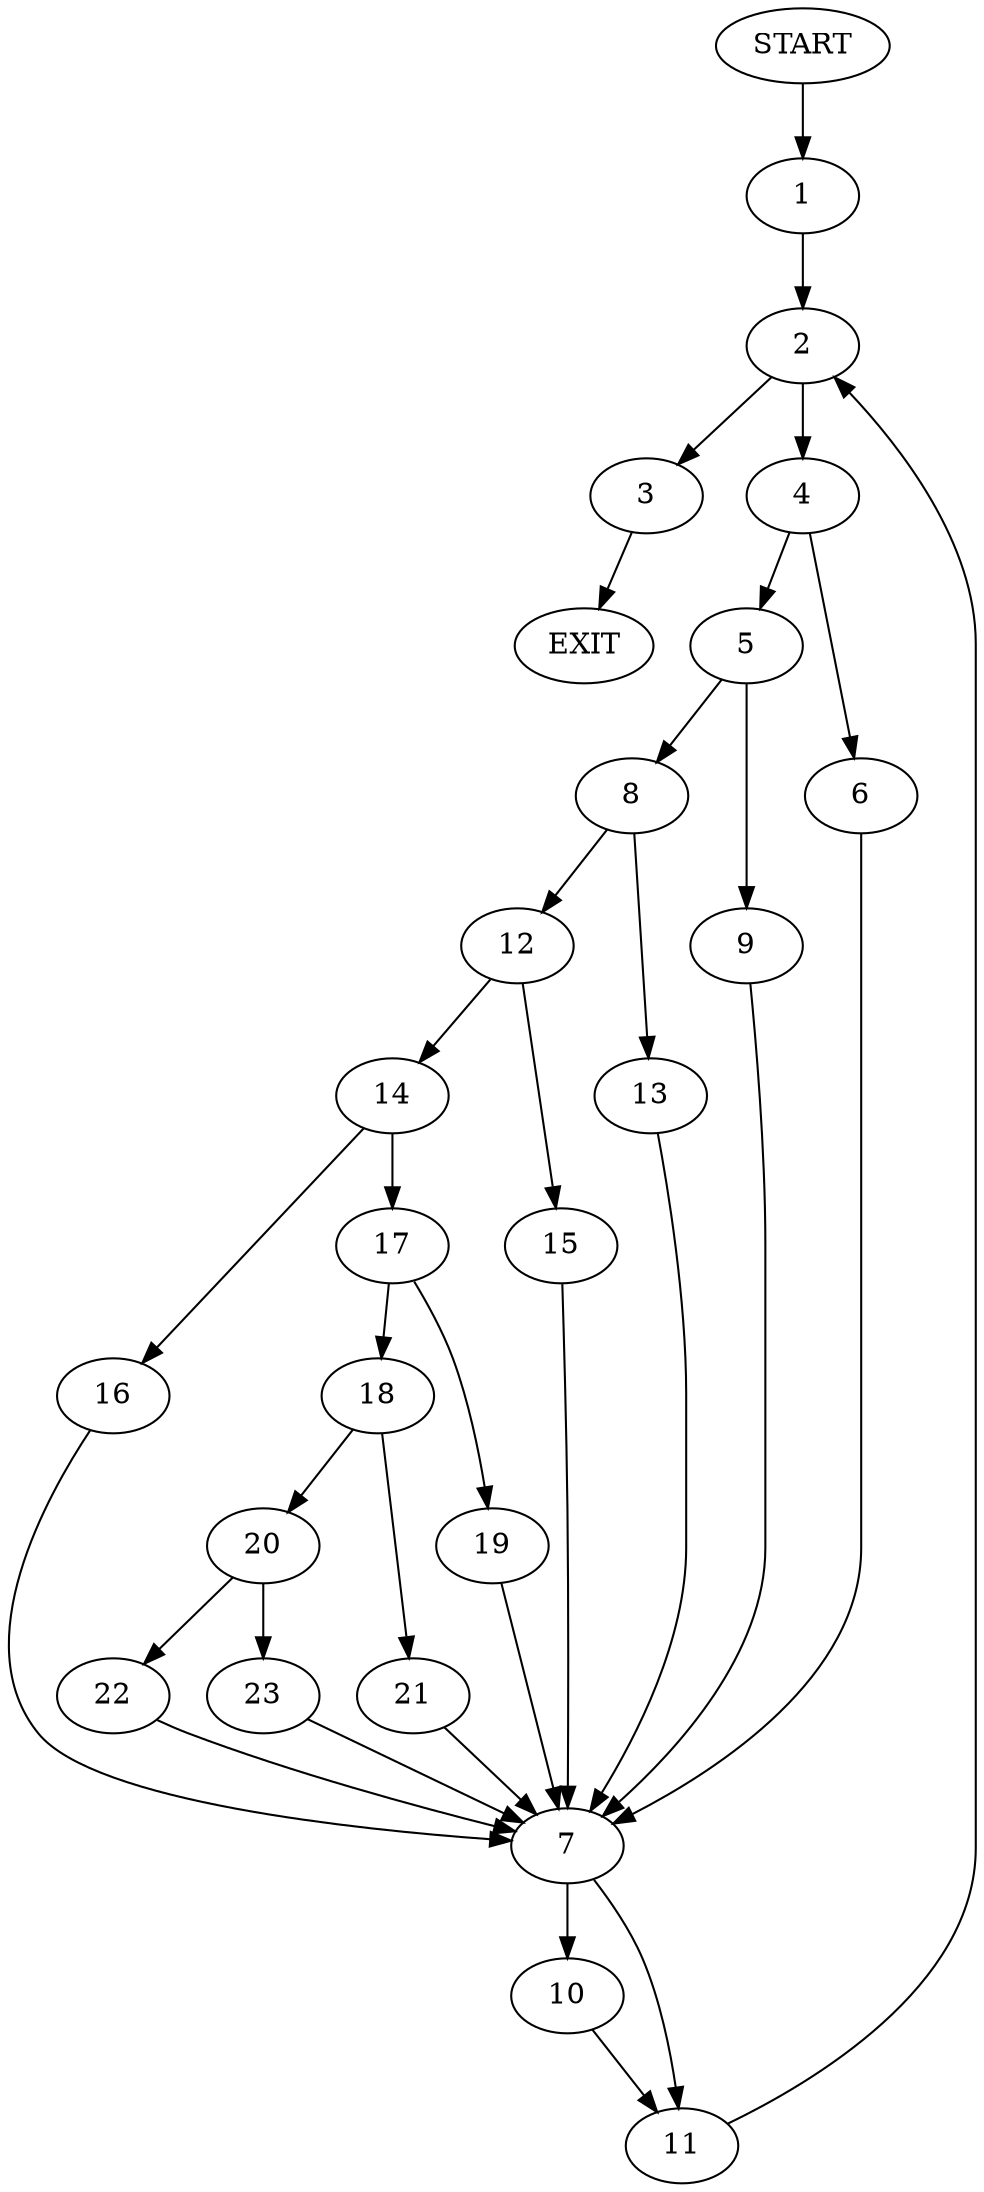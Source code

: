 digraph {
0 [label="START"]
24 [label="EXIT"]
0 -> 1
1 -> 2
2 -> 3
2 -> 4
3 -> 24
4 -> 5
4 -> 6
6 -> 7
5 -> 8
5 -> 9
7 -> 10
7 -> 11
9 -> 7
8 -> 12
8 -> 13
12 -> 14
12 -> 15
13 -> 7
14 -> 16
14 -> 17
15 -> 7
17 -> 18
17 -> 19
16 -> 7
18 -> 20
18 -> 21
19 -> 7
21 -> 7
20 -> 22
20 -> 23
23 -> 7
22 -> 7
10 -> 11
11 -> 2
}
